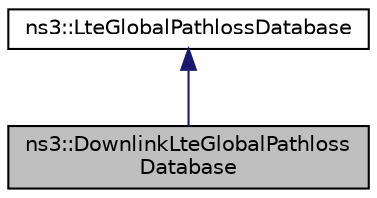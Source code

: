 digraph "ns3::DownlinkLteGlobalPathlossDatabase"
{
 // LATEX_PDF_SIZE
  edge [fontname="Helvetica",fontsize="10",labelfontname="Helvetica",labelfontsize="10"];
  node [fontname="Helvetica",fontsize="10",shape=record];
  Node1 [label="ns3::DownlinkLteGlobalPathloss\lDatabase",height=0.2,width=0.4,color="black", fillcolor="grey75", style="filled", fontcolor="black",tooltip="Store the last pathloss value for each TX-RX pair for downlink."];
  Node2 -> Node1 [dir="back",color="midnightblue",fontsize="10",style="solid",fontname="Helvetica"];
  Node2 [label="ns3::LteGlobalPathlossDatabase",height=0.2,width=0.4,color="black", fillcolor="white", style="filled",URL="$classns3_1_1_lte_global_pathloss_database.html",tooltip="Store the last pathloss value for each TX-RX pair."];
}
